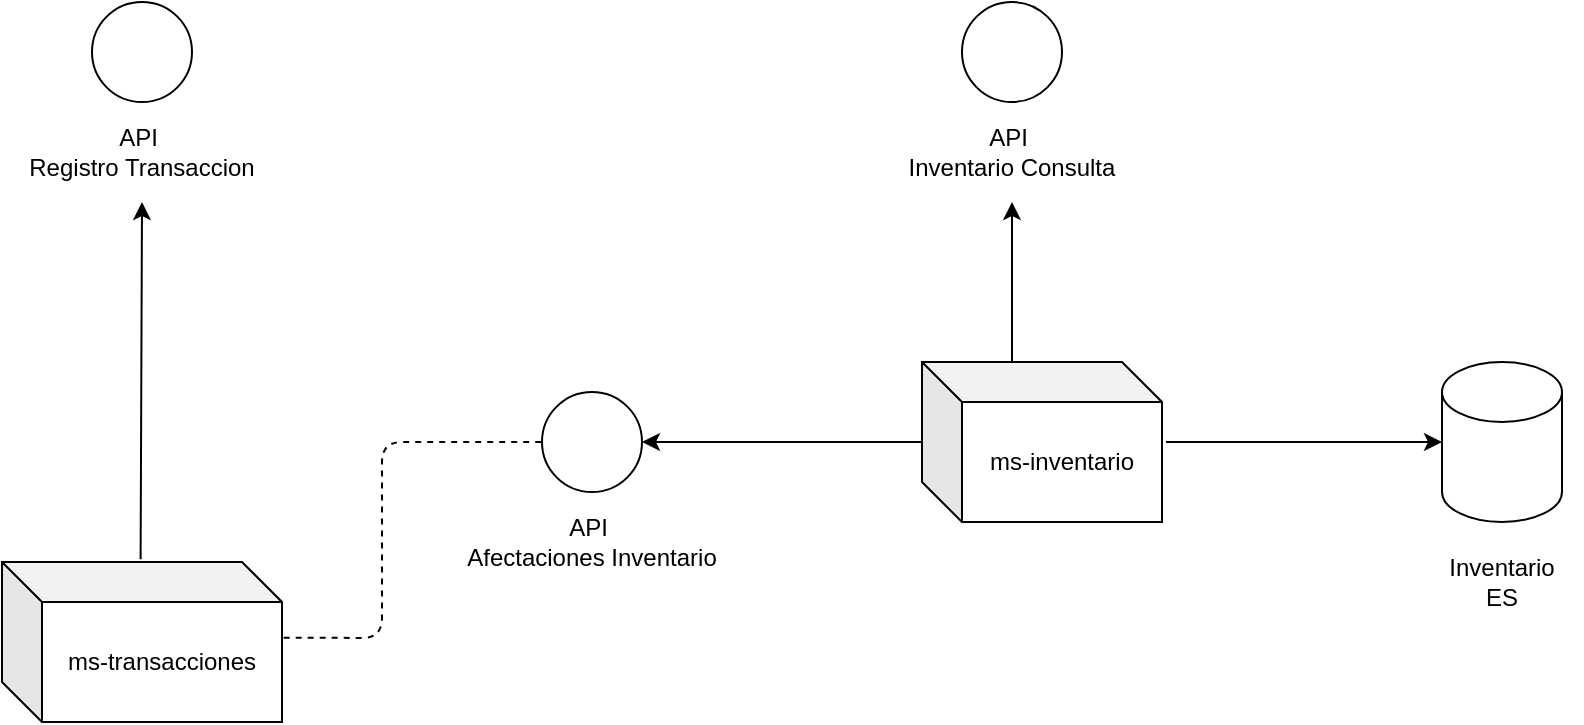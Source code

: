 <mxfile version="13.10.4" type="github">
  <diagram id="prtHgNgQTEPvFCAcTncT" name="Page-1">
    <mxGraphModel dx="920" dy="552" grid="1" gridSize="10" guides="1" tooltips="1" connect="1" arrows="1" fold="1" page="1" pageScale="1" pageWidth="827" pageHeight="1169" math="0" shadow="0">
      <root>
        <mxCell id="0" />
        <mxCell id="1" parent="0" />
        <mxCell id="Us98_-_jEK8urPG3YS_f-1" value="ms-transacciones" style="shape=cube;whiteSpace=wrap;html=1;boundedLbl=1;backgroundOutline=1;darkOpacity=0.05;darkOpacity2=0.1;" vertex="1" parent="1">
          <mxGeometry x="100" y="660" width="140" height="80" as="geometry" />
        </mxCell>
        <mxCell id="Us98_-_jEK8urPG3YS_f-2" value="ms-inventario" style="shape=cube;whiteSpace=wrap;html=1;boundedLbl=1;backgroundOutline=1;darkOpacity=0.05;darkOpacity2=0.1;" vertex="1" parent="1">
          <mxGeometry x="560" y="560" width="120" height="80" as="geometry" />
        </mxCell>
        <mxCell id="Us98_-_jEK8urPG3YS_f-4" value="" style="endArrow=classic;html=1;entryX=1;entryY=0.5;entryDx=0;entryDy=0;" edge="1" parent="1" target="Us98_-_jEK8urPG3YS_f-8">
          <mxGeometry width="50" height="50" relative="1" as="geometry">
            <mxPoint x="560" y="600" as="sourcePoint" />
            <mxPoint x="430" y="600" as="targetPoint" />
          </mxGeometry>
        </mxCell>
        <mxCell id="Us98_-_jEK8urPG3YS_f-5" value="" style="ellipse;whiteSpace=wrap;html=1;aspect=fixed;" vertex="1" parent="1">
          <mxGeometry x="580" y="380" width="50" height="50" as="geometry" />
        </mxCell>
        <mxCell id="Us98_-_jEK8urPG3YS_f-6" value="" style="endArrow=classic;html=1;" edge="1" parent="1" target="Us98_-_jEK8urPG3YS_f-12">
          <mxGeometry width="50" height="50" relative="1" as="geometry">
            <mxPoint x="605" y="560" as="sourcePoint" />
            <mxPoint x="605" y="480" as="targetPoint" />
          </mxGeometry>
        </mxCell>
        <mxCell id="Us98_-_jEK8urPG3YS_f-8" value="" style="ellipse;whiteSpace=wrap;html=1;aspect=fixed;" vertex="1" parent="1">
          <mxGeometry x="370" y="575" width="50" height="50" as="geometry" />
        </mxCell>
        <mxCell id="Us98_-_jEK8urPG3YS_f-9" value="" style="ellipse;whiteSpace=wrap;html=1;aspect=fixed;" vertex="1" parent="1">
          <mxGeometry x="145" y="380" width="50" height="50" as="geometry" />
        </mxCell>
        <mxCell id="Us98_-_jEK8urPG3YS_f-10" value="" style="endArrow=classic;html=1;exitX=0.495;exitY=-0.017;exitDx=0;exitDy=0;exitPerimeter=0;" edge="1" parent="1" source="Us98_-_jEK8urPG3YS_f-1">
          <mxGeometry width="50" height="50" relative="1" as="geometry">
            <mxPoint x="380" y="590" as="sourcePoint" />
            <mxPoint x="170" y="480" as="targetPoint" />
          </mxGeometry>
        </mxCell>
        <mxCell id="Us98_-_jEK8urPG3YS_f-12" value="API&amp;nbsp;&lt;br&gt;Inventario Consulta" style="text;html=1;strokeColor=none;fillColor=none;align=center;verticalAlign=middle;whiteSpace=wrap;rounded=0;" vertex="1" parent="1">
          <mxGeometry x="535" y="430" width="140" height="50" as="geometry" />
        </mxCell>
        <mxCell id="Us98_-_jEK8urPG3YS_f-13" value="API&amp;nbsp;&lt;br&gt;Registro Transaccion" style="text;html=1;strokeColor=none;fillColor=none;align=center;verticalAlign=middle;whiteSpace=wrap;rounded=0;" vertex="1" parent="1">
          <mxGeometry x="110" y="430" width="120" height="50" as="geometry" />
        </mxCell>
        <mxCell id="Us98_-_jEK8urPG3YS_f-18" value="" style="endArrow=none;dashed=1;html=1;exitX=1.006;exitY=0.473;exitDx=0;exitDy=0;exitPerimeter=0;entryX=0;entryY=0.5;entryDx=0;entryDy=0;" edge="1" parent="1" source="Us98_-_jEK8urPG3YS_f-1" target="Us98_-_jEK8urPG3YS_f-8">
          <mxGeometry width="50" height="50" relative="1" as="geometry">
            <mxPoint x="470" y="630" as="sourcePoint" />
            <mxPoint x="520" y="580" as="targetPoint" />
            <Array as="points">
              <mxPoint x="290" y="698" />
              <mxPoint x="290" y="600" />
            </Array>
          </mxGeometry>
        </mxCell>
        <mxCell id="Us98_-_jEK8urPG3YS_f-20" value="API&amp;nbsp;&lt;br&gt;Afectaciones Inventario" style="text;html=1;strokeColor=none;fillColor=none;align=center;verticalAlign=middle;whiteSpace=wrap;rounded=0;" vertex="1" parent="1">
          <mxGeometry x="325" y="625" width="140" height="50" as="geometry" />
        </mxCell>
        <mxCell id="Us98_-_jEK8urPG3YS_f-21" value="" style="shape=cylinder3;whiteSpace=wrap;html=1;boundedLbl=1;backgroundOutline=1;size=15;" vertex="1" parent="1">
          <mxGeometry x="820" y="560" width="60" height="80" as="geometry" />
        </mxCell>
        <mxCell id="Us98_-_jEK8urPG3YS_f-22" value="Inventario&lt;br&gt;ES" style="text;html=1;strokeColor=none;fillColor=none;align=center;verticalAlign=middle;whiteSpace=wrap;rounded=0;" vertex="1" parent="1">
          <mxGeometry x="810" y="650" width="80" height="40" as="geometry" />
        </mxCell>
        <mxCell id="Us98_-_jEK8urPG3YS_f-23" value="" style="endArrow=classic;html=1;entryX=0;entryY=0.5;entryDx=0;entryDy=0;entryPerimeter=0;" edge="1" parent="1" target="Us98_-_jEK8urPG3YS_f-21">
          <mxGeometry width="50" height="50" relative="1" as="geometry">
            <mxPoint x="682" y="600" as="sourcePoint" />
            <mxPoint x="610" y="640" as="targetPoint" />
          </mxGeometry>
        </mxCell>
      </root>
    </mxGraphModel>
  </diagram>
</mxfile>
